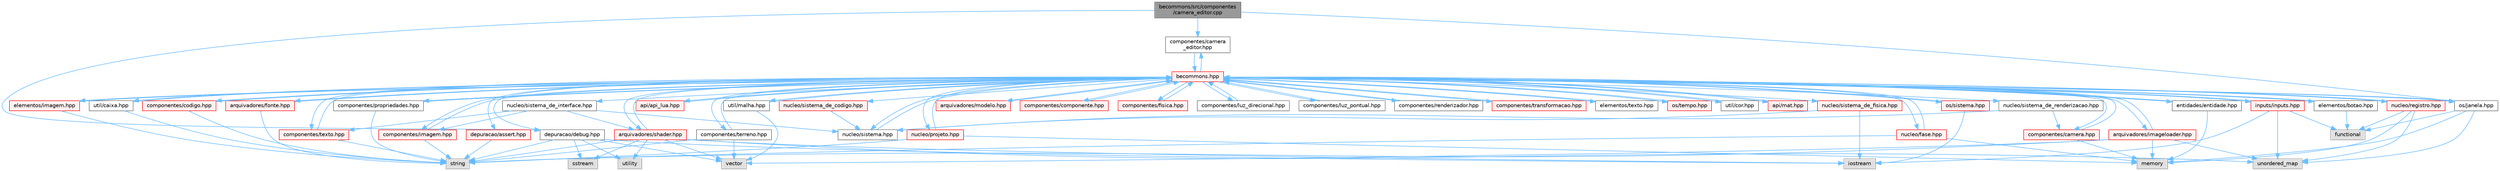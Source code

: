 digraph "becommons/src/componentes/camera_editor.cpp"
{
 // LATEX_PDF_SIZE
  bgcolor="transparent";
  edge [fontname=Helvetica,fontsize=10,labelfontname=Helvetica,labelfontsize=10];
  node [fontname=Helvetica,fontsize=10,shape=box,height=0.2,width=0.4];
  Node1 [id="Node000001",label="becommons/src/componentes\l/camera_editor.cpp",height=0.2,width=0.4,color="gray40", fillcolor="grey60", style="filled", fontcolor="black",tooltip=" "];
  Node1 -> Node2 [id="edge1_Node000001_Node000002",color="steelblue1",style="solid",tooltip=" "];
  Node2 [id="Node000002",label="componentes/camera\l_editor.hpp",height=0.2,width=0.4,color="grey40", fillcolor="white", style="filled",URL="$camera__editor_8hpp.html",tooltip=" "];
  Node2 -> Node3 [id="edge2_Node000002_Node000003",color="steelblue1",style="solid",tooltip=" "];
  Node3 [id="Node000003",label="becommons.hpp",height=0.2,width=0.4,color="red", fillcolor="#FFF0F0", style="filled",URL="$becommons_8hpp.html",tooltip=" "];
  Node3 -> Node4 [id="edge3_Node000003_Node000004",color="steelblue1",style="solid",tooltip=" "];
  Node4 [id="Node000004",label="api/api_lua.hpp",height=0.2,width=0.4,color="red", fillcolor="#FFF0F0", style="filled",URL="$api__lua_8hpp.html",tooltip="Gerencia a configuração do luabridge para api lua."];
  Node4 -> Node3 [id="edge4_Node000004_Node000003",color="steelblue1",style="solid",tooltip=" "];
  Node3 -> Node9 [id="edge5_Node000003_Node000009",color="steelblue1",style="solid",tooltip=" "];
  Node9 [id="Node000009",label="api/mat.hpp",height=0.2,width=0.4,color="red", fillcolor="#FFF0F0", style="filled",URL="$mat_8hpp.html",tooltip="Gerencia funçoes matemáticas."];
  Node9 -> Node3 [id="edge6_Node000009_Node000003",color="steelblue1",style="solid",tooltip=" "];
  Node3 -> Node12 [id="edge7_Node000003_Node000012",color="steelblue1",style="solid",tooltip=" "];
  Node12 [id="Node000012",label="arquivadores/fonte.hpp",height=0.2,width=0.4,color="red", fillcolor="#FFF0F0", style="filled",URL="$fonte_8hpp.html",tooltip="Define estruturas básicas para renderização de textos."];
  Node12 -> Node14 [id="edge8_Node000012_Node000014",color="steelblue1",style="solid",tooltip=" "];
  Node14 [id="Node000014",label="string",height=0.2,width=0.4,color="grey60", fillcolor="#E0E0E0", style="filled",tooltip=" "];
  Node12 -> Node3 [id="edge9_Node000012_Node000003",color="steelblue1",style="solid",tooltip=" "];
  Node3 -> Node17 [id="edge10_Node000003_Node000017",color="steelblue1",style="solid",tooltip=" "];
  Node17 [id="Node000017",label="arquivadores/imageloader.hpp",height=0.2,width=0.4,color="red", fillcolor="#FFF0F0", style="filled",URL="$imageloader_8hpp.html",tooltip="Gerencia as imagems/texturas carregadas na engine."];
  Node17 -> Node14 [id="edge11_Node000017_Node000014",color="steelblue1",style="solid",tooltip=" "];
  Node17 -> Node18 [id="edge12_Node000017_Node000018",color="steelblue1",style="solid",tooltip=" "];
  Node18 [id="Node000018",label="unordered_map",height=0.2,width=0.4,color="grey60", fillcolor="#E0E0E0", style="filled",tooltip=" "];
  Node17 -> Node21 [id="edge13_Node000017_Node000021",color="steelblue1",style="solid",tooltip=" "];
  Node21 [id="Node000021",label="vector",height=0.2,width=0.4,color="grey60", fillcolor="#E0E0E0", style="filled",tooltip=" "];
  Node17 -> Node22 [id="edge14_Node000017_Node000022",color="steelblue1",style="solid",tooltip=" "];
  Node22 [id="Node000022",label="memory",height=0.2,width=0.4,color="grey60", fillcolor="#E0E0E0", style="filled",tooltip=" "];
  Node17 -> Node3 [id="edge15_Node000017_Node000003",color="steelblue1",style="solid",tooltip=" "];
  Node3 -> Node23 [id="edge16_Node000003_Node000023",color="steelblue1",style="solid",tooltip=" "];
  Node23 [id="Node000023",label="arquivadores/modelo.hpp",height=0.2,width=0.4,color="red", fillcolor="#FFF0F0", style="filled",URL="$modelo_8hpp.html",tooltip="Carrega um modelo usando a biblioteca assimp com base em um diretório."];
  Node23 -> Node3 [id="edge17_Node000023_Node000003",color="steelblue1",style="solid",tooltip=" "];
  Node3 -> Node25 [id="edge18_Node000003_Node000025",color="steelblue1",style="solid",tooltip=" "];
  Node25 [id="Node000025",label="arquivadores/shader.hpp",height=0.2,width=0.4,color="red", fillcolor="#FFF0F0", style="filled",URL="$shader_8hpp.html",tooltip="Gerencia os shaders GLSL."];
  Node25 -> Node14 [id="edge19_Node000025_Node000014",color="steelblue1",style="solid",tooltip=" "];
  Node25 -> Node27 [id="edge20_Node000025_Node000027",color="steelblue1",style="solid",tooltip=" "];
  Node27 [id="Node000027",label="sstream",height=0.2,width=0.4,color="grey60", fillcolor="#E0E0E0", style="filled",tooltip=" "];
  Node25 -> Node28 [id="edge21_Node000025_Node000028",color="steelblue1",style="solid",tooltip=" "];
  Node28 [id="Node000028",label="iostream",height=0.2,width=0.4,color="grey60", fillcolor="#E0E0E0", style="filled",tooltip=" "];
  Node25 -> Node21 [id="edge22_Node000025_Node000021",color="steelblue1",style="solid",tooltip=" "];
  Node25 -> Node29 [id="edge23_Node000025_Node000029",color="steelblue1",style="solid",tooltip=" "];
  Node29 [id="Node000029",label="utility",height=0.2,width=0.4,color="grey60", fillcolor="#E0E0E0", style="filled",tooltip=" "];
  Node25 -> Node18 [id="edge24_Node000025_Node000018",color="steelblue1",style="solid",tooltip=" "];
  Node25 -> Node3 [id="edge25_Node000025_Node000003",color="steelblue1",style="solid",tooltip=" "];
  Node3 -> Node31 [id="edge26_Node000003_Node000031",color="steelblue1",style="solid",tooltip=" "];
  Node31 [id="Node000031",label="componentes/camera.hpp",height=0.2,width=0.4,color="red", fillcolor="#FFF0F0", style="filled",URL="$camera_8hpp.html",tooltip="Estrutura básica de câmera."];
  Node31 -> Node22 [id="edge27_Node000031_Node000022",color="steelblue1",style="solid",tooltip=" "];
  Node31 -> Node3 [id="edge28_Node000031_Node000003",color="steelblue1",style="solid",tooltip=" "];
  Node3 -> Node2 [id="edge29_Node000003_Node000002",color="steelblue1",style="solid",tooltip=" "];
  Node3 -> Node34 [id="edge30_Node000003_Node000034",color="steelblue1",style="solid",tooltip=" "];
  Node34 [id="Node000034",label="componentes/codigo.hpp",height=0.2,width=0.4,color="red", fillcolor="#FFF0F0", style="filled",URL="$codigo_8hpp.html",tooltip="Componente de código para entidades ECS."];
  Node34 -> Node14 [id="edge31_Node000034_Node000014",color="steelblue1",style="solid",tooltip=" "];
  Node34 -> Node3 [id="edge32_Node000034_Node000003",color="steelblue1",style="solid",tooltip=" "];
  Node3 -> Node36 [id="edge33_Node000003_Node000036",color="steelblue1",style="solid",tooltip=" "];
  Node36 [id="Node000036",label="componentes/componente.hpp",height=0.2,width=0.4,color="red", fillcolor="#FFF0F0", style="filled",URL="$componente_8hpp.html",tooltip="Estrutura base para componetes."];
  Node36 -> Node3 [id="edge34_Node000036_Node000003",color="steelblue1",style="solid",tooltip=" "];
  Node3 -> Node41 [id="edge35_Node000003_Node000041",color="steelblue1",style="solid",tooltip=" "];
  Node41 [id="Node000041",label="componentes/fisica.hpp",height=0.2,width=0.4,color="red", fillcolor="#FFF0F0", style="filled",URL="$fisica_8hpp.html",tooltip="Componente de física para entidades ECS."];
  Node41 -> Node3 [id="edge36_Node000041_Node000003",color="steelblue1",style="solid",tooltip=" "];
  Node3 -> Node42 [id="edge37_Node000003_Node000042",color="steelblue1",style="solid",tooltip=" "];
  Node42 [id="Node000042",label="componentes/imagem.hpp",height=0.2,width=0.4,color="red", fillcolor="#FFF0F0", style="filled",URL="$componentes_2imagem_8hpp.html",tooltip=" "];
  Node42 -> Node14 [id="edge38_Node000042_Node000014",color="steelblue1",style="solid",tooltip=" "];
  Node42 -> Node3 [id="edge39_Node000042_Node000003",color="steelblue1",style="solid",tooltip=" "];
  Node3 -> Node43 [id="edge40_Node000003_Node000043",color="steelblue1",style="solid",tooltip=" "];
  Node43 [id="Node000043",label="componentes/luz_direcional.hpp",height=0.2,width=0.4,color="grey40", fillcolor="white", style="filled",URL="$luz__direcional_8hpp.html",tooltip=" "];
  Node43 -> Node3 [id="edge41_Node000043_Node000003",color="steelblue1",style="solid",tooltip=" "];
  Node3 -> Node44 [id="edge42_Node000003_Node000044",color="steelblue1",style="solid",tooltip=" "];
  Node44 [id="Node000044",label="componentes/luz_pontual.hpp",height=0.2,width=0.4,color="grey40", fillcolor="white", style="filled",URL="$luz__pontual_8hpp.html",tooltip=" "];
  Node44 -> Node3 [id="edge43_Node000044_Node000003",color="steelblue1",style="solid",tooltip=" "];
  Node3 -> Node45 [id="edge44_Node000003_Node000045",color="steelblue1",style="solid",tooltip=" "];
  Node45 [id="Node000045",label="componentes/propriedades.hpp",height=0.2,width=0.4,color="grey40", fillcolor="white", style="filled",URL="$propriedades_8hpp.html",tooltip=" "];
  Node45 -> Node14 [id="edge45_Node000045_Node000014",color="steelblue1",style="solid",tooltip=" "];
  Node45 -> Node3 [id="edge46_Node000045_Node000003",color="steelblue1",style="solid",tooltip=" "];
  Node3 -> Node46 [id="edge47_Node000003_Node000046",color="steelblue1",style="solid",tooltip=" "];
  Node46 [id="Node000046",label="componentes/renderizador.hpp",height=0.2,width=0.4,color="grey40", fillcolor="white", style="filled",URL="$renderizador_8hpp.html",tooltip=" "];
  Node46 -> Node3 [id="edge48_Node000046_Node000003",color="steelblue1",style="solid",tooltip=" "];
  Node3 -> Node47 [id="edge49_Node000003_Node000047",color="steelblue1",style="solid",tooltip=" "];
  Node47 [id="Node000047",label="componentes/terreno.hpp",height=0.2,width=0.4,color="grey40", fillcolor="white", style="filled",URL="$terreno_8hpp.html",tooltip=" "];
  Node47 -> Node21 [id="edge50_Node000047_Node000021",color="steelblue1",style="solid",tooltip=" "];
  Node47 -> Node14 [id="edge51_Node000047_Node000014",color="steelblue1",style="solid",tooltip=" "];
  Node47 -> Node3 [id="edge52_Node000047_Node000003",color="steelblue1",style="solid",tooltip=" "];
  Node3 -> Node48 [id="edge53_Node000003_Node000048",color="steelblue1",style="solid",tooltip=" "];
  Node48 [id="Node000048",label="componentes/texto.hpp",height=0.2,width=0.4,color="red", fillcolor="#FFF0F0", style="filled",URL="$componentes_2texto_8hpp.html",tooltip=" "];
  Node48 -> Node14 [id="edge54_Node000048_Node000014",color="steelblue1",style="solid",tooltip=" "];
  Node48 -> Node3 [id="edge55_Node000048_Node000003",color="steelblue1",style="solid",tooltip=" "];
  Node3 -> Node49 [id="edge56_Node000003_Node000049",color="steelblue1",style="solid",tooltip=" "];
  Node49 [id="Node000049",label="componentes/transformacao.hpp",height=0.2,width=0.4,color="red", fillcolor="#FFF0F0", style="filled",URL="$transformacao_8hpp.html",tooltip="Calcula a mtriz de modelo para um objeto 3d qualquer."];
  Node49 -> Node3 [id="edge57_Node000049_Node000003",color="steelblue1",style="solid",tooltip=" "];
  Node3 -> Node53 [id="edge58_Node000003_Node000053",color="steelblue1",style="solid",tooltip=" "];
  Node53 [id="Node000053",label="depuracao/debug.hpp",height=0.2,width=0.4,color="grey40", fillcolor="white", style="filled",URL="$debug_8hpp.html",tooltip=" "];
  Node53 -> Node21 [id="edge59_Node000053_Node000021",color="steelblue1",style="solid",tooltip=" "];
  Node53 -> Node29 [id="edge60_Node000053_Node000029",color="steelblue1",style="solid",tooltip=" "];
  Node53 -> Node14 [id="edge61_Node000053_Node000014",color="steelblue1",style="solid",tooltip=" "];
  Node53 -> Node28 [id="edge62_Node000053_Node000028",color="steelblue1",style="solid",tooltip=" "];
  Node53 -> Node27 [id="edge63_Node000053_Node000027",color="steelblue1",style="solid",tooltip=" "];
  Node3 -> Node54 [id="edge64_Node000003_Node000054",color="steelblue1",style="solid",tooltip=" "];
  Node54 [id="Node000054",label="depuracao/assert.hpp",height=0.2,width=0.4,color="red", fillcolor="#FFF0F0", style="filled",URL="$assert_8hpp.html",tooltip=" "];
  Node54 -> Node14 [id="edge65_Node000054_Node000014",color="steelblue1",style="solid",tooltip=" "];
  Node3 -> Node57 [id="edge66_Node000003_Node000057",color="steelblue1",style="solid",tooltip=" "];
  Node57 [id="Node000057",label="elementos/botao.hpp",height=0.2,width=0.4,color="grey40", fillcolor="white", style="filled",URL="$botao_8hpp.html",tooltip=" "];
  Node57 -> Node58 [id="edge67_Node000057_Node000058",color="steelblue1",style="solid",tooltip=" "];
  Node58 [id="Node000058",label="functional",height=0.2,width=0.4,color="grey60", fillcolor="#E0E0E0", style="filled",tooltip=" "];
  Node57 -> Node3 [id="edge68_Node000057_Node000003",color="steelblue1",style="solid",tooltip=" "];
  Node3 -> Node59 [id="edge69_Node000003_Node000059",color="steelblue1",style="solid",tooltip=" "];
  Node59 [id="Node000059",label="elementos/imagem.hpp",height=0.2,width=0.4,color="red", fillcolor="#FFF0F0", style="filled",URL="$elementos_2imagem_8hpp.html",tooltip="Gerencia a configuração do luabridge para api lua."];
  Node59 -> Node14 [id="edge70_Node000059_Node000014",color="steelblue1",style="solid",tooltip=" "];
  Node59 -> Node3 [id="edge71_Node000059_Node000003",color="steelblue1",style="solid",tooltip=" "];
  Node3 -> Node60 [id="edge72_Node000003_Node000060",color="steelblue1",style="solid",tooltip=" "];
  Node60 [id="Node000060",label="elementos/texto.hpp",height=0.2,width=0.4,color="grey40", fillcolor="white", style="filled",URL="$elementos_2texto_8hpp.html",tooltip=" "];
  Node60 -> Node3 [id="edge73_Node000060_Node000003",color="steelblue1",style="solid",tooltip=" "];
  Node3 -> Node61 [id="edge74_Node000003_Node000061",color="steelblue1",style="solid",tooltip=" "];
  Node61 [id="Node000061",label="entidades/entidade.hpp",height=0.2,width=0.4,color="grey40", fillcolor="white", style="filled",URL="$entidade_8hpp.html",tooltip="Inclusoes e defini��es relacionadas � entidade."];
  Node61 -> Node22 [id="edge75_Node000061_Node000022",color="steelblue1",style="solid",tooltip=" "];
  Node61 -> Node3 [id="edge76_Node000061_Node000003",color="steelblue1",style="solid",tooltip=" "];
  Node3 -> Node62 [id="edge77_Node000003_Node000062",color="steelblue1",style="solid",tooltip=" "];
  Node62 [id="Node000062",label="inputs/inputs.hpp",height=0.2,width=0.4,color="red", fillcolor="#FFF0F0", style="filled",URL="$inputs_8hpp.html",tooltip=" "];
  Node62 -> Node28 [id="edge78_Node000062_Node000028",color="steelblue1",style="solid",tooltip=" "];
  Node62 -> Node18 [id="edge79_Node000062_Node000018",color="steelblue1",style="solid",tooltip=" "];
  Node62 -> Node58 [id="edge80_Node000062_Node000058",color="steelblue1",style="solid",tooltip=" "];
  Node62 -> Node3 [id="edge81_Node000062_Node000003",color="steelblue1",style="solid",tooltip=" "];
  Node3 -> Node63 [id="edge82_Node000003_Node000063",color="steelblue1",style="solid",tooltip=" "];
  Node63 [id="Node000063",label="nucleo/fase.hpp",height=0.2,width=0.4,color="red", fillcolor="#FFF0F0", style="filled",URL="$fase_8hpp.html",tooltip="Gerencia sistemas numa fase."];
  Node63 -> Node14 [id="edge83_Node000063_Node000014",color="steelblue1",style="solid",tooltip=" "];
  Node63 -> Node22 [id="edge84_Node000063_Node000022",color="steelblue1",style="solid",tooltip=" "];
  Node63 -> Node3 [id="edge85_Node000063_Node000003",color="steelblue1",style="solid",tooltip=" "];
  Node3 -> Node64 [id="edge86_Node000003_Node000064",color="steelblue1",style="solid",tooltip=" "];
  Node64 [id="Node000064",label="nucleo/projeto.hpp",height=0.2,width=0.4,color="red", fillcolor="#FFF0F0", style="filled",URL="$projeto_8hpp.html",tooltip="Gerencia configurações do projeto."];
  Node64 -> Node14 [id="edge87_Node000064_Node000014",color="steelblue1",style="solid",tooltip=" "];
  Node64 -> Node22 [id="edge88_Node000064_Node000022",color="steelblue1",style="solid",tooltip=" "];
  Node64 -> Node3 [id="edge89_Node000064_Node000003",color="steelblue1",style="solid",tooltip=" "];
  Node3 -> Node65 [id="edge90_Node000003_Node000065",color="steelblue1",style="solid",tooltip=" "];
  Node65 [id="Node000065",label="nucleo/registro.hpp",height=0.2,width=0.4,color="red", fillcolor="#FFF0F0", style="filled",URL="$registro_8hpp.html",tooltip="Inclusoes e definições relacionadas à registro."];
  Node65 -> Node18 [id="edge91_Node000065_Node000018",color="steelblue1",style="solid",tooltip=" "];
  Node65 -> Node22 [id="edge92_Node000065_Node000022",color="steelblue1",style="solid",tooltip=" "];
  Node65 -> Node58 [id="edge93_Node000065_Node000058",color="steelblue1",style="solid",tooltip=" "];
  Node65 -> Node3 [id="edge94_Node000065_Node000003",color="steelblue1",style="solid",tooltip=" "];
  Node3 -> Node67 [id="edge95_Node000003_Node000067",color="steelblue1",style="solid",tooltip=" "];
  Node67 [id="Node000067",label="nucleo/sistema.hpp",height=0.2,width=0.4,color="grey40", fillcolor="white", style="filled",URL="$nucleo_2sistema_8hpp.html",tooltip=" "];
  Node67 -> Node3 [id="edge96_Node000067_Node000003",color="steelblue1",style="solid",tooltip=" "];
  Node3 -> Node68 [id="edge97_Node000003_Node000068",color="steelblue1",style="solid",tooltip=" "];
  Node68 [id="Node000068",label="nucleo/sistema_de_codigo.hpp",height=0.2,width=0.4,color="red", fillcolor="#FFF0F0", style="filled",URL="$sistema__de__codigo_8hpp.html",tooltip=" "];
  Node68 -> Node67 [id="edge98_Node000068_Node000067",color="steelblue1",style="solid",tooltip=" "];
  Node3 -> Node71 [id="edge99_Node000003_Node000071",color="steelblue1",style="solid",tooltip=" "];
  Node71 [id="Node000071",label="nucleo/sistema_de_fisica.hpp",height=0.2,width=0.4,color="red", fillcolor="#FFF0F0", style="filled",URL="$sistema__de__fisica_8hpp.html",tooltip="Gerencia a fisica de jogo com o bullet3."];
  Node71 -> Node67 [id="edge100_Node000071_Node000067",color="steelblue1",style="solid",tooltip=" "];
  Node71 -> Node28 [id="edge101_Node000071_Node000028",color="steelblue1",style="solid",tooltip=" "];
  Node3 -> Node73 [id="edge102_Node000003_Node000073",color="steelblue1",style="solid",tooltip=" "];
  Node73 [id="Node000073",label="nucleo/sistema_de_interface.hpp",height=0.2,width=0.4,color="grey40", fillcolor="white", style="filled",URL="$sistema__de__interface_8hpp.html",tooltip=" "];
  Node73 -> Node67 [id="edge103_Node000073_Node000067",color="steelblue1",style="solid",tooltip=" "];
  Node73 -> Node25 [id="edge104_Node000073_Node000025",color="steelblue1",style="solid",tooltip=" "];
  Node73 -> Node48 [id="edge105_Node000073_Node000048",color="steelblue1",style="solid",tooltip=" "];
  Node73 -> Node42 [id="edge106_Node000073_Node000042",color="steelblue1",style="solid",tooltip=" "];
  Node3 -> Node74 [id="edge107_Node000003_Node000074",color="steelblue1",style="solid",tooltip=" "];
  Node74 [id="Node000074",label="nucleo/sistema_de_renderizacao.hpp",height=0.2,width=0.4,color="grey40", fillcolor="white", style="filled",URL="$sistema__de__renderizacao_8hpp.html",tooltip="Gerencia a renderizacao."];
  Node74 -> Node67 [id="edge108_Node000074_Node000067",color="steelblue1",style="solid",tooltip=" "];
  Node74 -> Node31 [id="edge109_Node000074_Node000031",color="steelblue1",style="solid",tooltip=" "];
  Node3 -> Node75 [id="edge110_Node000003_Node000075",color="steelblue1",style="solid",tooltip=" "];
  Node75 [id="Node000075",label="os/janela.hpp",height=0.2,width=0.4,color="grey40", fillcolor="white", style="filled",URL="$janela_8hpp.html",tooltip="Inicia e gerencia janela glfw."];
  Node75 -> Node58 [id="edge111_Node000075_Node000058",color="steelblue1",style="solid",tooltip=" "];
  Node75 -> Node22 [id="edge112_Node000075_Node000022",color="steelblue1",style="solid",tooltip=" "];
  Node75 -> Node18 [id="edge113_Node000075_Node000018",color="steelblue1",style="solid",tooltip=" "];
  Node75 -> Node3 [id="edge114_Node000075_Node000003",color="steelblue1",style="solid",tooltip=" "];
  Node3 -> Node76 [id="edge115_Node000003_Node000076",color="steelblue1",style="solid",tooltip=" "];
  Node76 [id="Node000076",label="os/sistema.hpp",height=0.2,width=0.4,color="red", fillcolor="#FFF0F0", style="filled",URL="$os_2sistema_8hpp.html",tooltip="funçoes do sistema"];
  Node76 -> Node28 [id="edge116_Node000076_Node000028",color="steelblue1",style="solid",tooltip=" "];
  Node76 -> Node3 [id="edge117_Node000076_Node000003",color="steelblue1",style="solid",tooltip=" "];
  Node3 -> Node79 [id="edge118_Node000003_Node000079",color="steelblue1",style="solid",tooltip=" "];
  Node79 [id="Node000079",label="os/tempo.hpp",height=0.2,width=0.4,color="red", fillcolor="#FFF0F0", style="filled",URL="$tempo_8hpp.html",tooltip="Inicia e gerencia o tempo."];
  Node79 -> Node3 [id="edge119_Node000079_Node000003",color="steelblue1",style="solid",tooltip=" "];
  Node3 -> Node81 [id="edge120_Node000003_Node000081",color="steelblue1",style="solid",tooltip=" "];
  Node81 [id="Node000081",label="util/caixa.hpp",height=0.2,width=0.4,color="grey40", fillcolor="white", style="filled",URL="$caixa_8hpp.html",tooltip=" "];
  Node81 -> Node14 [id="edge121_Node000081_Node000014",color="steelblue1",style="solid",tooltip=" "];
  Node81 -> Node3 [id="edge122_Node000081_Node000003",color="steelblue1",style="solid",tooltip=" "];
  Node3 -> Node82 [id="edge123_Node000003_Node000082",color="steelblue1",style="solid",tooltip=" "];
  Node82 [id="Node000082",label="util/cor.hpp",height=0.2,width=0.4,color="grey40", fillcolor="white", style="filled",URL="$cor_8hpp.html",tooltip=" "];
  Node82 -> Node3 [id="edge124_Node000082_Node000003",color="steelblue1",style="solid",tooltip=" "];
  Node3 -> Node83 [id="edge125_Node000003_Node000083",color="steelblue1",style="solid",tooltip=" "];
  Node83 [id="Node000083",label="util/malha.hpp",height=0.2,width=0.4,color="grey40", fillcolor="white", style="filled",URL="$malha_8hpp.html",tooltip=" "];
  Node83 -> Node21 [id="edge126_Node000083_Node000021",color="steelblue1",style="solid",tooltip=" "];
  Node83 -> Node3 [id="edge127_Node000083_Node000003",color="steelblue1",style="solid",tooltip=" "];
  Node1 -> Node53 [id="edge128_Node000001_Node000053",color="steelblue1",style="solid",tooltip=" "];
  Node1 -> Node75 [id="edge129_Node000001_Node000075",color="steelblue1",style="solid",tooltip=" "];
}
